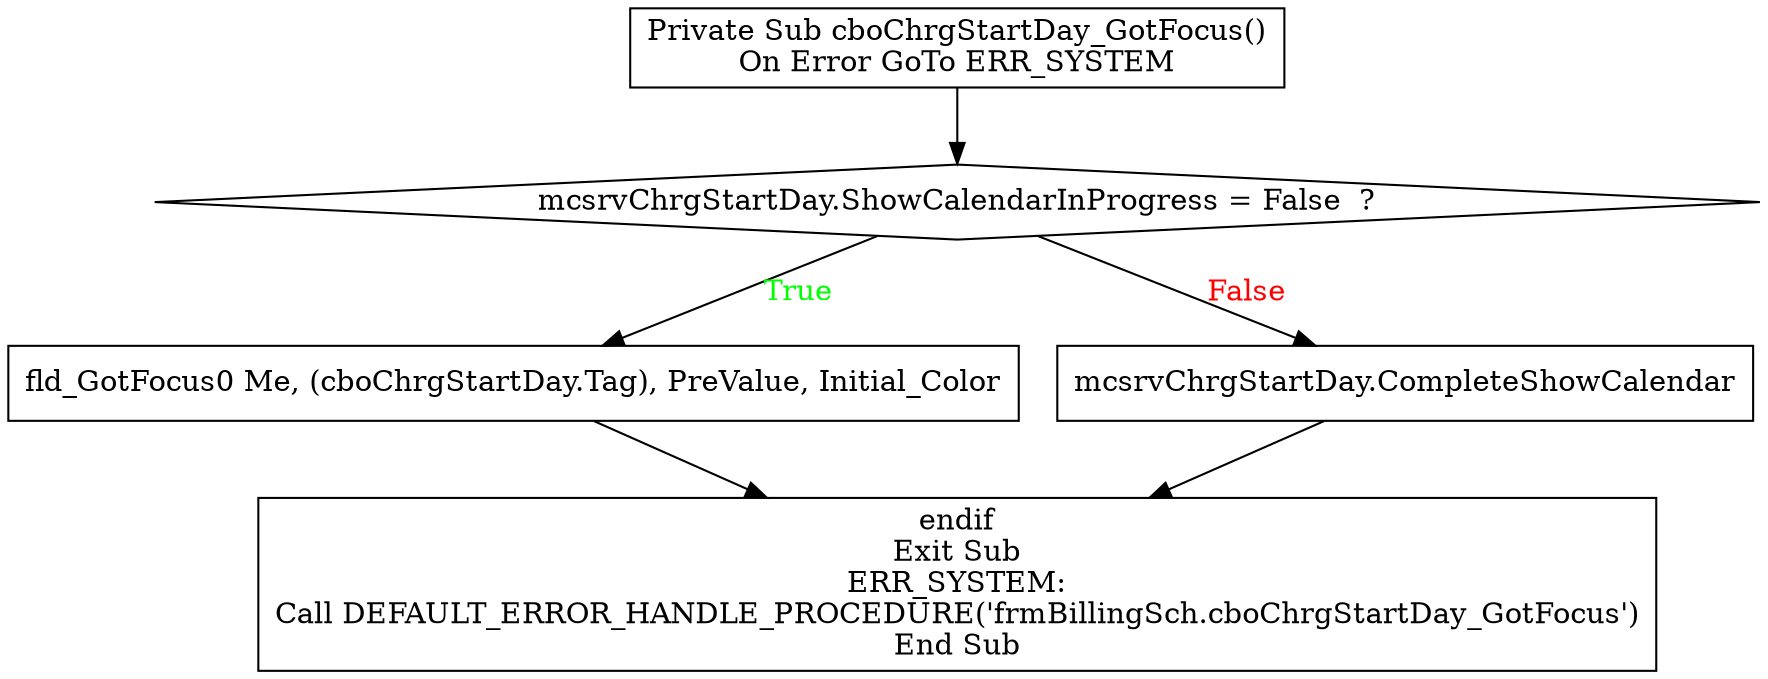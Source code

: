 digraph G{
Node_1 [ label ="Private Sub cboChrgStartDay_GotFocus()\nOn Error GoTo ERR_SYSTEM",shape="box"];
Node_2 [ label ="mcsrvChrgStartDay.ShowCalendarInProgress = False  ?",shape="diamond"];
Node_3 [ label ="fld_GotFocus0 Me, (cboChrgStartDay.Tag), PreValue, Initial_Color",shape="box"];
Node_4 [ label ="mcsrvChrgStartDay.CompleteShowCalendar",shape="box"];
Node_5 [ label ="endif\nExit Sub\nERR_SYSTEM:\nCall DEFAULT_ERROR_HANDLE_PROCEDURE('frmBillingSch.cboChrgStartDay_GotFocus')\nEnd Sub",shape="box"];
Node_2 -> Node_3 [label="True",fontcolor="GREEN"];
Node_1 -> Node_2;
Node_2 -> Node_4 [label="False",fontcolor="RED"];
Node_3 -> Node_5;
Node_4 -> Node_5;
}
